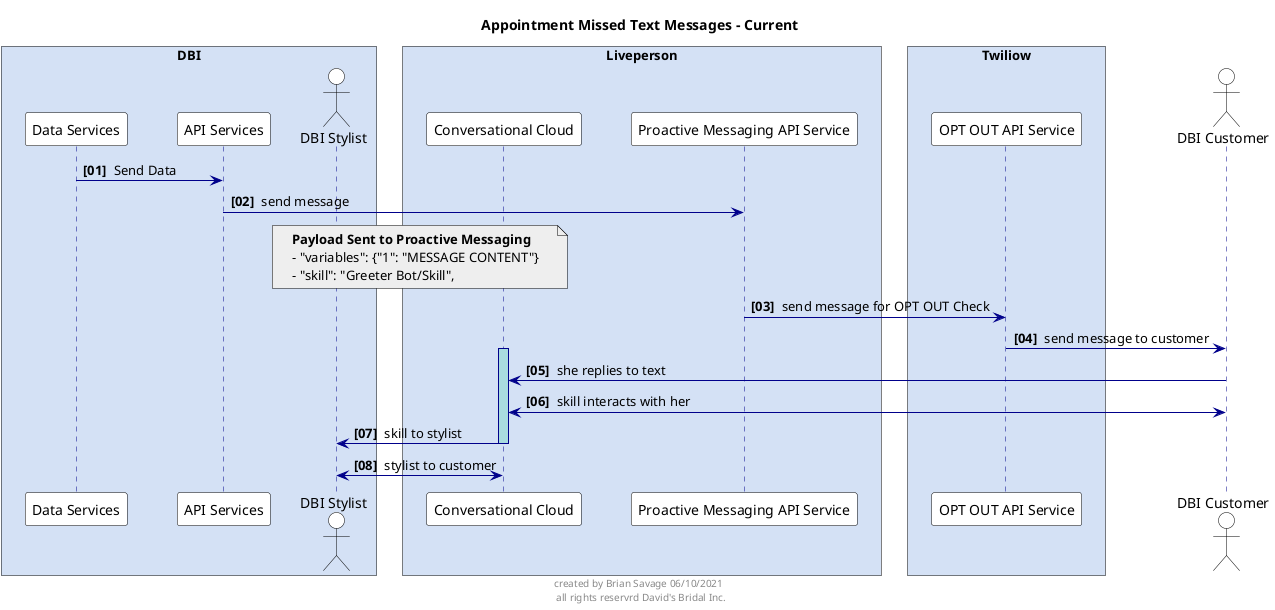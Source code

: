 @startuml

skinparam sequenceBoxBorderColor #black
skinparam NoteBorderColor #black

skinparam sequence {
    ArrowColor DarkBlue
    ActorBackgroundColor White
    ActorBorderColor black
    LifeLineBorderColor DarkBlue
    LifeLineBackgroundColor #A9DCDF
    BoxPadding 20
    ParticipantPadding 20
    ParticipantBorderColor Black
    ParticipantBackgroundColor White
}

autonumber "<b>[00] "
footer created by Brian Savage 06/10/2021 \n all rights reservrd David's Bridal Inc.

title Appointment Missed Text Messages - Current

box "DBI" #D4E1F5
participant "Data Services" as DBI_DATA
participant "API Services" as DBI_API
actor "DBI Stylist" as DBI_STY
end box

box "Liveperson" #D4E1F5
participant "Conversational Cloud" as LPCC
participant "Proactive Messaging API Service" as LPPM
end box

box "Twiliow" #D4E1F5
participant "OPT OUT API Service" as TWAS
end box

actor "DBI Customer" as DBI_CUS

DBI_DATA -> DBI_API : Send Data
DBI_API -> LPPM : send message
note over DBI_STY, LPCC #EEE
<b>Payload Sent to Proactive Messaging
- "variables": {"1": "MESSAGE CONTENT"}
- "skill": "Greeter Bot/Skill",
end note
LPPM -> TWAS : send message for OPT OUT Check
TWAS -> DBI_CUS : send message to customer

activate LPCC

LPCC <- DBI_CUS : she replies to text
LPCC <-> DBI_CUS : skill interacts with her
DBI_STY <- LPCC : skill to stylist
deactivate LPCC

DBI_STY <-> LPCC : stylist to customer
@enduml